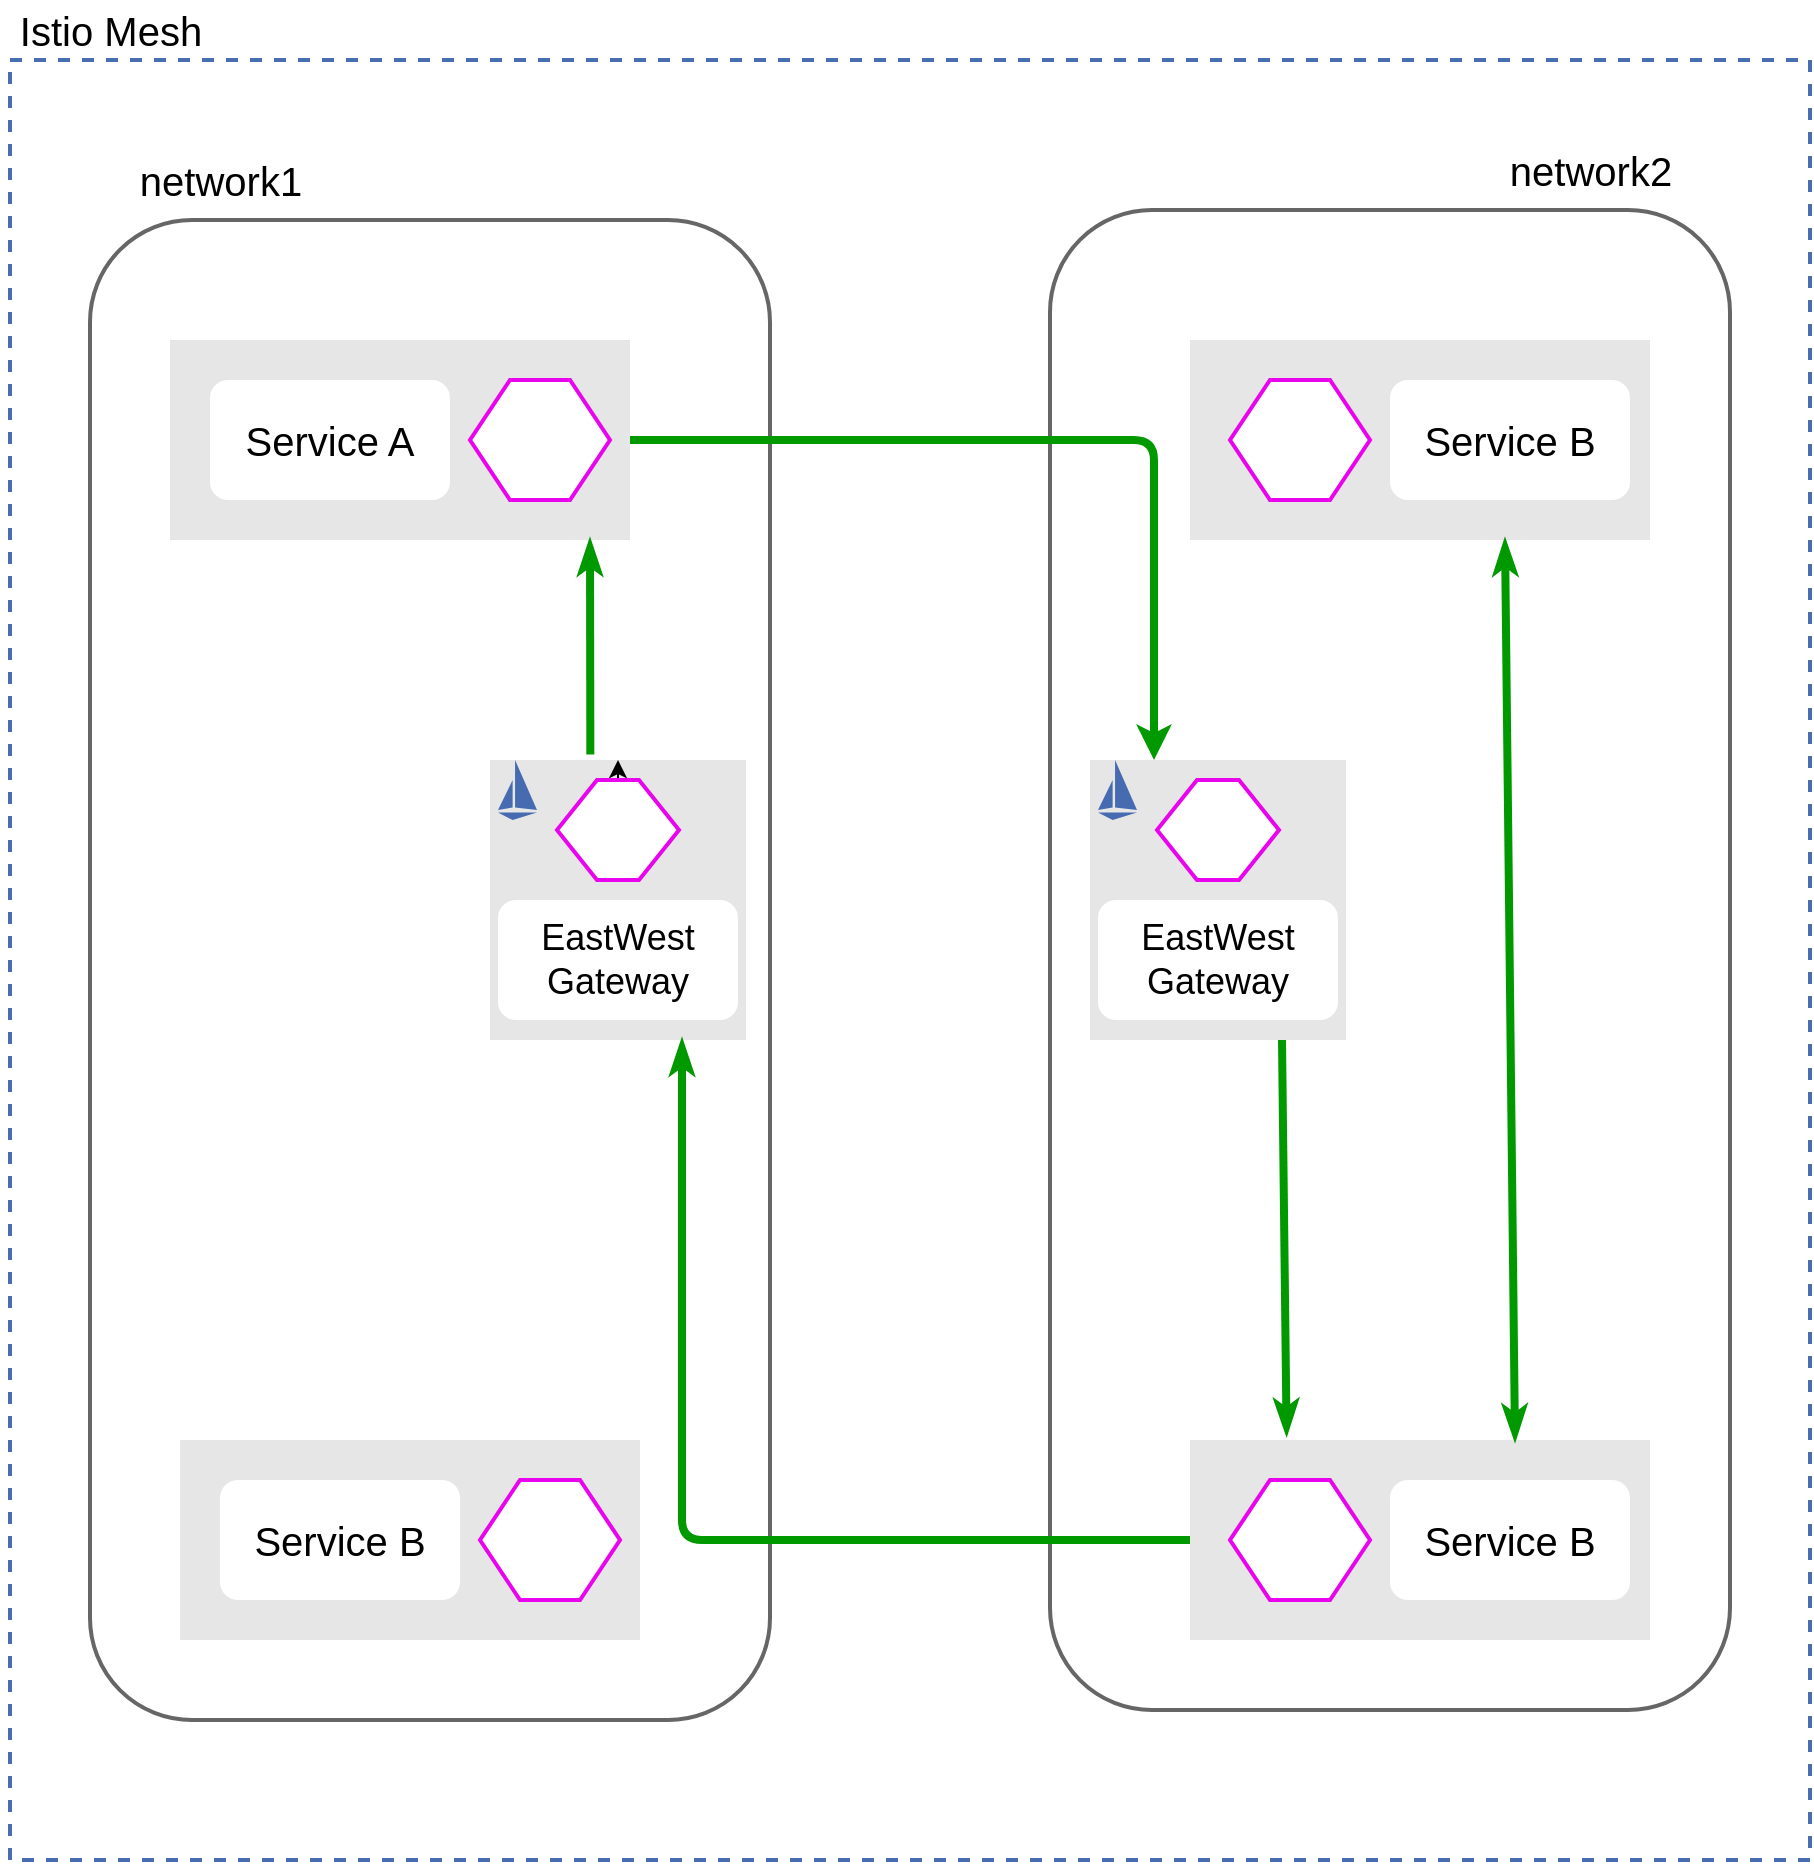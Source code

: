 <mxfile>
    <diagram id="UrpWUrPDc7pazScPs_SQ" name="Page-1">
        <mxGraphModel dx="1116" dy="980" grid="1" gridSize="10" guides="1" tooltips="1" connect="1" arrows="1" fold="1" page="1" pageScale="1" pageWidth="850" pageHeight="1100" background="#ffffff" math="0" shadow="0">
            <root>
                <mxCell id="0"/>
                <mxCell id="1" parent="0"/>
                <mxCell id="7" value="" style="rounded=1;whiteSpace=wrap;html=1;labelBackgroundColor=none;strokeWidth=2;fillColor=none;strokeColor=#666666;" vertex="1" parent="1">
                    <mxGeometry x="150" y="210" width="340" height="750" as="geometry"/>
                </mxCell>
                <mxCell id="2" value="" style="whiteSpace=wrap;html=1;aspect=fixed;fillColor=none;strokeColor=#486DB1;dashed=1;strokeWidth=2;" vertex="1" parent="1">
                    <mxGeometry x="110" y="130" width="900" height="900" as="geometry"/>
                </mxCell>
                <mxCell id="3" value="&lt;span style=&quot;color: rgb(0 , 0 , 0)&quot;&gt;Istio Mesh&lt;/span&gt;" style="text;html=1;align=center;verticalAlign=middle;resizable=0;points=[];autosize=1;strokeColor=none;fillColor=none;fontSize=20;" vertex="1" parent="1">
                    <mxGeometry x="105" y="100" width="110" height="30" as="geometry"/>
                </mxCell>
                <mxCell id="5" value="" style="rounded=1;whiteSpace=wrap;html=1;labelBackgroundColor=none;strokeWidth=2;fillColor=none;strokeColor=#666666;" vertex="1" parent="1">
                    <mxGeometry x="630" y="205" width="340" height="750" as="geometry"/>
                </mxCell>
                <mxCell id="6" value="" style="rounded=0;whiteSpace=wrap;html=1;labelBackgroundColor=none;strokeColor=none;strokeWidth=2;fillColor=#E6E6E6;" vertex="1" parent="1">
                    <mxGeometry x="190" y="270" width="230" height="100" as="geometry"/>
                </mxCell>
                <mxCell id="8" value="" style="rounded=0;whiteSpace=wrap;html=1;labelBackgroundColor=none;strokeColor=none;strokeWidth=2;fillColor=#E6E6E6;" vertex="1" parent="1">
                    <mxGeometry x="350" y="480" width="128" height="140" as="geometry"/>
                </mxCell>
                <mxCell id="9" value="&lt;font style=&quot;font-size: 20px&quot;&gt;Service A&lt;/font&gt;" style="rounded=1;whiteSpace=wrap;html=1;labelBackgroundColor=none;fontColor=#000000;strokeColor=none;strokeWidth=2;fillColor=#FFFFFF;" vertex="1" parent="1">
                    <mxGeometry x="210" y="290" width="120" height="60" as="geometry"/>
                </mxCell>
                <mxCell id="14" value="" style="rounded=0;whiteSpace=wrap;html=1;labelBackgroundColor=none;strokeColor=none;strokeWidth=2;fillColor=#E6E6E6;" vertex="1" parent="1">
                    <mxGeometry x="700" y="270" width="230" height="100" as="geometry"/>
                </mxCell>
                <mxCell id="15" value="&lt;font style=&quot;font-size: 20px&quot;&gt;Service B&lt;/font&gt;" style="rounded=1;whiteSpace=wrap;html=1;labelBackgroundColor=none;fontColor=#000000;strokeColor=none;strokeWidth=2;fillColor=#FFFFFF;" vertex="1" parent="1">
                    <mxGeometry x="800" y="290" width="120" height="60" as="geometry"/>
                </mxCell>
                <mxCell id="17" value="" style="shape=hexagon;perimeter=hexagonPerimeter2;whiteSpace=wrap;html=1;fixedSize=1;labelBackgroundColor=none;fontSize=20;fontColor=#000000;strokeColor=#E904EE;strokeWidth=2;fillColor=#FFFFFF;" vertex="1" parent="1">
                    <mxGeometry x="340" y="290" width="70" height="60" as="geometry"/>
                </mxCell>
                <mxCell id="19" value="" style="rounded=0;whiteSpace=wrap;html=1;labelBackgroundColor=none;strokeColor=none;strokeWidth=2;fillColor=#E6E6E6;" vertex="1" parent="1">
                    <mxGeometry x="195" y="820" width="230" height="100" as="geometry"/>
                </mxCell>
                <mxCell id="20" value="&lt;font style=&quot;font-size: 20px&quot;&gt;Service B&lt;/font&gt;" style="rounded=1;whiteSpace=wrap;html=1;labelBackgroundColor=none;fontColor=#000000;strokeColor=none;strokeWidth=2;fillColor=#FFFFFF;" vertex="1" parent="1">
                    <mxGeometry x="215" y="840" width="120" height="60" as="geometry"/>
                </mxCell>
                <mxCell id="21" value="" style="shape=hexagon;perimeter=hexagonPerimeter2;whiteSpace=wrap;html=1;fixedSize=1;labelBackgroundColor=none;fontSize=20;fontColor=#000000;strokeColor=#E904EE;strokeWidth=2;fillColor=#FFFFFF;" vertex="1" parent="1">
                    <mxGeometry x="345" y="840" width="70" height="60" as="geometry"/>
                </mxCell>
                <mxCell id="22" value="" style="shape=hexagon;perimeter=hexagonPerimeter2;whiteSpace=wrap;html=1;fixedSize=1;labelBackgroundColor=none;fontSize=20;fontColor=#000000;strokeColor=#E904EE;strokeWidth=2;fillColor=#FFFFFF;" vertex="1" parent="1">
                    <mxGeometry x="720" y="290" width="70" height="60" as="geometry"/>
                </mxCell>
                <mxCell id="23" value="" style="rounded=0;whiteSpace=wrap;html=1;labelBackgroundColor=none;strokeColor=none;strokeWidth=2;fillColor=#E6E6E6;" vertex="1" parent="1">
                    <mxGeometry x="700" y="820" width="230" height="100" as="geometry"/>
                </mxCell>
                <mxCell id="24" value="&lt;font style=&quot;font-size: 20px&quot;&gt;Service B&lt;/font&gt;" style="rounded=1;whiteSpace=wrap;html=1;labelBackgroundColor=none;fontColor=#000000;strokeColor=none;strokeWidth=2;fillColor=#FFFFFF;" vertex="1" parent="1">
                    <mxGeometry x="800" y="840" width="120" height="60" as="geometry"/>
                </mxCell>
                <mxCell id="25" value="" style="shape=hexagon;perimeter=hexagonPerimeter2;whiteSpace=wrap;html=1;fixedSize=1;labelBackgroundColor=none;fontSize=20;fontColor=#000000;strokeColor=#E904EE;strokeWidth=2;fillColor=#FFFFFF;" vertex="1" parent="1">
                    <mxGeometry x="720" y="840" width="70" height="60" as="geometry"/>
                </mxCell>
                <mxCell id="26" value="&lt;font style=&quot;font-size: 18px&quot;&gt;EastWest Gateway&lt;/font&gt;" style="rounded=1;whiteSpace=wrap;html=1;labelBackgroundColor=none;fontColor=#000000;strokeColor=none;strokeWidth=2;fillColor=#FFFFFF;" vertex="1" parent="1">
                    <mxGeometry x="354" y="550" width="120" height="60" as="geometry"/>
                </mxCell>
                <mxCell id="28" style="edgeStyle=none;html=1;fontSize=20;fontColor=#000000;" edge="1" parent="1" source="27" target="8">
                    <mxGeometry relative="1" as="geometry"/>
                </mxCell>
                <mxCell id="27" value="" style="shape=hexagon;perimeter=hexagonPerimeter2;whiteSpace=wrap;html=1;fixedSize=1;labelBackgroundColor=none;fontSize=20;fontColor=#000000;strokeColor=#E904EE;strokeWidth=2;fillColor=#FFFFFF;" vertex="1" parent="1">
                    <mxGeometry x="383.5" y="490" width="61" height="50" as="geometry"/>
                </mxCell>
                <mxCell id="29" value="" style="rounded=0;whiteSpace=wrap;html=1;labelBackgroundColor=none;strokeColor=none;strokeWidth=2;fillColor=#E6E6E6;" vertex="1" parent="1">
                    <mxGeometry x="650" y="480" width="128" height="140" as="geometry"/>
                </mxCell>
                <mxCell id="30" value="&lt;font style=&quot;font-size: 18px&quot;&gt;EastWest Gateway&lt;/font&gt;" style="rounded=1;whiteSpace=wrap;html=1;labelBackgroundColor=none;fontColor=#000000;strokeColor=none;strokeWidth=2;fillColor=#FFFFFF;" vertex="1" parent="1">
                    <mxGeometry x="654" y="550" width="120" height="60" as="geometry"/>
                </mxCell>
                <mxCell id="31" value="" style="shape=hexagon;perimeter=hexagonPerimeter2;whiteSpace=wrap;html=1;fixedSize=1;labelBackgroundColor=none;fontSize=20;fontColor=#000000;strokeColor=#E904EE;strokeWidth=2;fillColor=#FFFFFF;" vertex="1" parent="1">
                    <mxGeometry x="683.5" y="490" width="61" height="50" as="geometry"/>
                </mxCell>
                <mxCell id="33" value="" style="editableCssRules=.*;shape=image;verticalLabelPosition=bottom;labelBackgroundColor=#ffffff;verticalAlign=top;aspect=fixed;imageAspect=0;image=data:image/svg+xml,PHN2ZyB4bWxucz0iaHR0cDovL3d3dy53My5vcmcvMjAwMC9zdmciIHhtbG5zOnY9Imh0dHBzOi8vdmVjdGEuaW8vbmFubyIgd2lkdGg9IjE2MCIgaGVpZ2h0PSIyNDAiIHZpZXdCb3g9IjAgMCAxNjAgMjQwIj4mI3hhOwk8c3R5bGUgdHlwZT0idGV4dC9jc3MiPiYjeGE7CS5zdDB7ZmlsbDojNDY2YmIwO30mI3hhOwk8L3N0eWxlPiYjeGE7CTxwYXRoIGNsYXNzPSJzdDAiIGQ9Ik02MCAyNDBMMCAyMTBoMTYwem0wLTE2MEwwIDIwMGw2MC0xMHpNNzAgMHYxOTBsOTAgMTB6Ii8+JiN4YTs8L3N2Zz4=;fontColor=default;fontSize=20;strokeColor=#E904EE;strokeWidth=2;fillColor=#FFFFFF;" vertex="1" parent="1">
                    <mxGeometry x="354" y="480" width="19.5" height="30" as="geometry"/>
                </mxCell>
                <mxCell id="36" value="" style="editableCssRules=.*;shape=image;verticalLabelPosition=bottom;labelBackgroundColor=#ffffff;verticalAlign=top;aspect=fixed;imageAspect=0;image=data:image/svg+xml,PHN2ZyB4bWxucz0iaHR0cDovL3d3dy53My5vcmcvMjAwMC9zdmciIHhtbG5zOnY9Imh0dHBzOi8vdmVjdGEuaW8vbmFubyIgd2lkdGg9IjE2MCIgaGVpZ2h0PSIyNDAiIHZpZXdCb3g9IjAgMCAxNjAgMjQwIj4mI3hhOwk8c3R5bGUgdHlwZT0idGV4dC9jc3MiPiYjeGE7CS5zdDB7ZmlsbDojNDY2YmIwO30mI3hhOwk8L3N0eWxlPiYjeGE7CTxwYXRoIGNsYXNzPSJzdDAiIGQ9Ik02MCAyNDBMMCAyMTBoMTYwem0wLTE2MEwwIDIwMGw2MC0xMHpNNzAgMHYxOTBsOTAgMTB6Ii8+JiN4YTs8L3N2Zz4=;fontColor=default;fontSize=20;strokeColor=#E904EE;strokeWidth=2;fillColor=#FFFFFF;" vertex="1" parent="1">
                    <mxGeometry x="654" y="480" width="19.5" height="30" as="geometry"/>
                </mxCell>
                <mxCell id="41" value="" style="endArrow=classic;html=1;fontSize=20;fontColor=#000000;strokeColor=#009900;strokeWidth=4;endSize=5;startSize=5;exitX=1;exitY=0.5;exitDx=0;exitDy=0;entryX=0.25;entryY=0;entryDx=0;entryDy=0;edgeStyle=orthogonalEdgeStyle;startArrow=none;startFill=0;" edge="1" parent="1" source="6" target="29">
                    <mxGeometry width="50" height="50" relative="1" as="geometry">
                        <mxPoint x="540" y="590" as="sourcePoint"/>
                        <mxPoint x="580" y="530" as="targetPoint"/>
                        <Array as="points">
                            <mxPoint x="682" y="320"/>
                        </Array>
                    </mxGeometry>
                </mxCell>
                <mxCell id="45" value="" style="endArrow=classicThin;html=1;fontSize=20;fontColor=#000000;strokeColor=#009900;strokeWidth=4;endSize=5;startSize=5;exitX=0.75;exitY=1;exitDx=0;exitDy=0;entryX=0.21;entryY=-0.028;entryDx=0;entryDy=0;entryPerimeter=0;startArrow=none;startFill=0;endFill=1;" edge="1" parent="1" source="29" target="23">
                    <mxGeometry width="50" height="50" relative="1" as="geometry">
                        <mxPoint x="789.928" y="630" as="sourcePoint"/>
                        <mxPoint x="789" y="828.96" as="targetPoint"/>
                    </mxGeometry>
                </mxCell>
                <mxCell id="50" value="" style="endArrow=none;html=1;fontSize=20;fontColor=#000000;strokeColor=#009900;strokeWidth=4;endSize=5;startSize=5;startArrow=classicThin;startFill=1;endFill=0;entryX=0.392;entryY=-0.02;entryDx=0;entryDy=0;entryPerimeter=0;" edge="1" parent="1" target="8">
                    <mxGeometry width="50" height="50" relative="1" as="geometry">
                        <mxPoint x="400" y="370" as="sourcePoint"/>
                        <mxPoint x="400" y="470" as="targetPoint"/>
                    </mxGeometry>
                </mxCell>
                <mxCell id="51" value="" style="endArrow=classicThin;html=1;fontSize=20;fontColor=#000000;strokeColor=#009900;strokeWidth=4;endSize=5;startSize=5;exitX=0.25;exitY=1;exitDx=0;exitDy=0;entryX=0.25;entryY=0;entryDx=0;entryDy=0;startArrow=classicThin;startFill=1;endFill=1;" edge="1" parent="1">
                    <mxGeometry width="50" height="50" relative="1" as="geometry">
                        <mxPoint x="857.5" y="370" as="sourcePoint"/>
                        <mxPoint x="862.5" y="820" as="targetPoint"/>
                    </mxGeometry>
                </mxCell>
                <mxCell id="52" value="" style="endArrow=classicThin;html=1;fontSize=20;fontColor=#000000;strokeColor=#009900;strokeWidth=4;endSize=5;startSize=5;exitX=0;exitY=0.5;exitDx=0;exitDy=0;entryX=0.75;entryY=1;entryDx=0;entryDy=0;startArrow=none;startFill=0;endFill=1;edgeStyle=orthogonalEdgeStyle;" edge="1" parent="1" source="23" target="8">
                    <mxGeometry width="50" height="50" relative="1" as="geometry">
                        <mxPoint x="756" y="630" as="sourcePoint"/>
                        <mxPoint x="758.3" y="827.2" as="targetPoint"/>
                    </mxGeometry>
                </mxCell>
                <mxCell id="53" value="&lt;span style=&quot;color: rgb(0 , 0 , 0)&quot;&gt;network1&lt;/span&gt;" style="text;html=1;align=center;verticalAlign=middle;resizable=0;points=[];autosize=1;strokeColor=none;fillColor=none;fontSize=20;" vertex="1" parent="1">
                    <mxGeometry x="165" y="175" width="100" height="30" as="geometry"/>
                </mxCell>
                <mxCell id="54" value="&lt;span style=&quot;color: rgb(0 , 0 , 0)&quot;&gt;network2&lt;/span&gt;" style="text;html=1;align=center;verticalAlign=middle;resizable=0;points=[];autosize=1;strokeColor=none;fillColor=none;fontSize=20;" vertex="1" parent="1">
                    <mxGeometry x="850" y="170" width="100" height="30" as="geometry"/>
                </mxCell>
            </root>
        </mxGraphModel>
    </diagram>
</mxfile>
